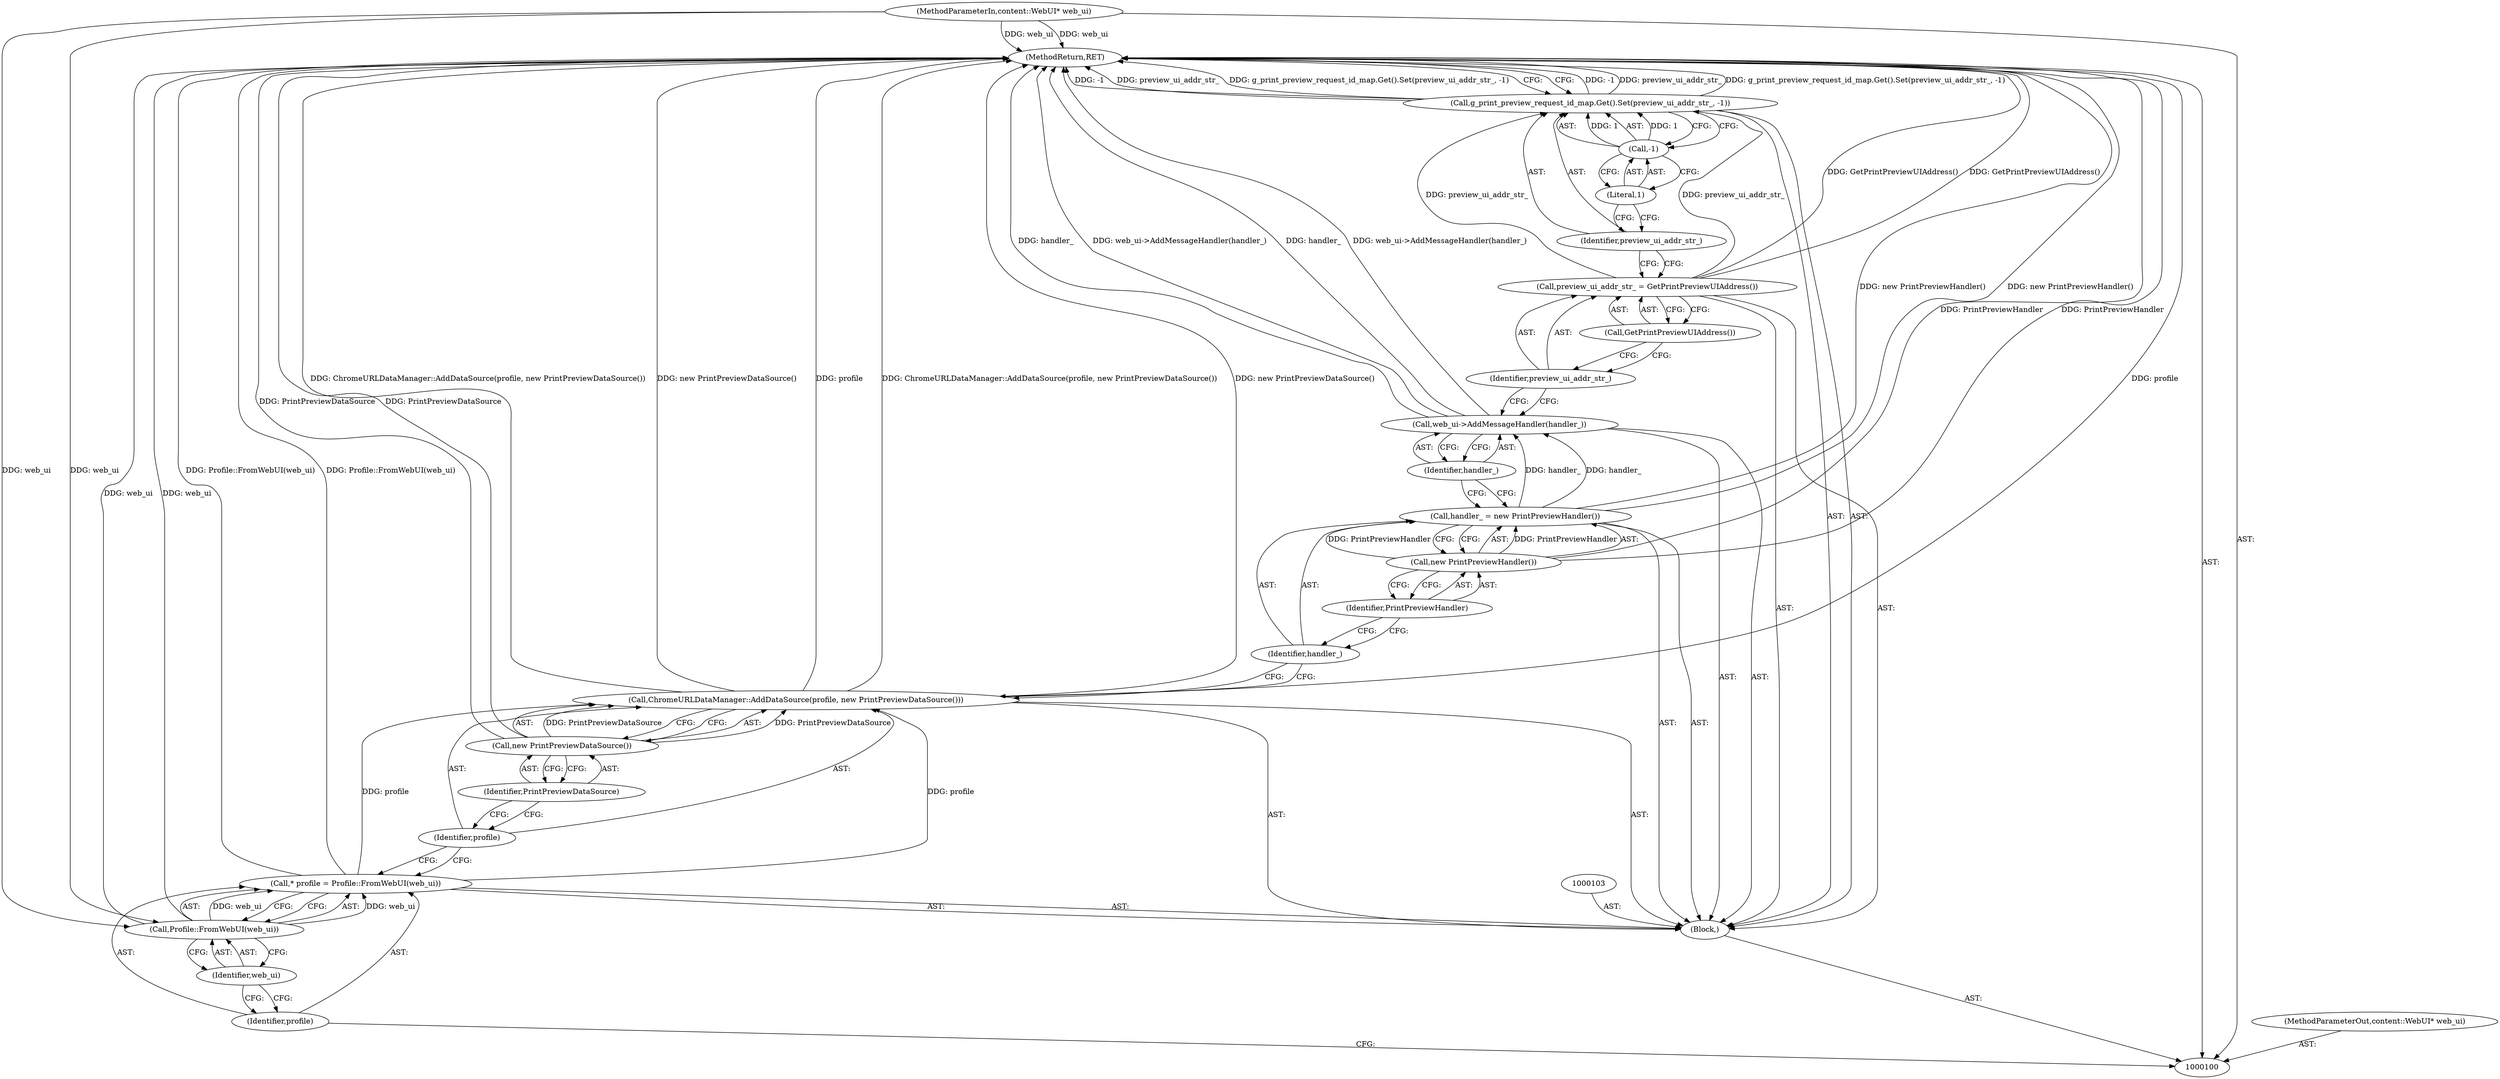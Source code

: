 digraph "1_Chrome_116d0963cadfbf55ef2ec3d13781987c4d80517a_21" {
"1000125" [label="(MethodReturn,RET)"];
"1000101" [label="(MethodParameterIn,content::WebUI* web_ui)"];
"1000166" [label="(MethodParameterOut,content::WebUI* web_ui)"];
"1000114" [label="(Call,new PrintPreviewHandler())"];
"1000115" [label="(Identifier,PrintPreviewHandler)"];
"1000112" [label="(Call,handler_ = new PrintPreviewHandler())"];
"1000113" [label="(Identifier,handler_)"];
"1000117" [label="(Identifier,handler_)"];
"1000116" [label="(Call,web_ui->AddMessageHandler(handler_))"];
"1000118" [label="(Call,preview_ui_addr_str_ = GetPrintPreviewUIAddress())"];
"1000119" [label="(Identifier,preview_ui_addr_str_)"];
"1000120" [label="(Call,GetPrintPreviewUIAddress())"];
"1000121" [label="(Call,g_print_preview_request_id_map.Get().Set(preview_ui_addr_str_, -1))"];
"1000122" [label="(Identifier,preview_ui_addr_str_)"];
"1000123" [label="(Call,-1)"];
"1000124" [label="(Literal,1)"];
"1000102" [label="(Block,)"];
"1000105" [label="(Identifier,profile)"];
"1000106" [label="(Call,Profile::FromWebUI(web_ui))"];
"1000107" [label="(Identifier,web_ui)"];
"1000104" [label="(Call,* profile = Profile::FromWebUI(web_ui))"];
"1000108" [label="(Call,ChromeURLDataManager::AddDataSource(profile, new PrintPreviewDataSource()))"];
"1000109" [label="(Identifier,profile)"];
"1000110" [label="(Call,new PrintPreviewDataSource())"];
"1000111" [label="(Identifier,PrintPreviewDataSource)"];
"1000125" -> "1000100"  [label="AST: "];
"1000125" -> "1000121"  [label="CFG: "];
"1000116" -> "1000125"  [label="DDG: handler_"];
"1000116" -> "1000125"  [label="DDG: web_ui->AddMessageHandler(handler_)"];
"1000108" -> "1000125"  [label="DDG: ChromeURLDataManager::AddDataSource(profile, new PrintPreviewDataSource())"];
"1000108" -> "1000125"  [label="DDG: new PrintPreviewDataSource()"];
"1000108" -> "1000125"  [label="DDG: profile"];
"1000106" -> "1000125"  [label="DDG: web_ui"];
"1000112" -> "1000125"  [label="DDG: new PrintPreviewHandler()"];
"1000121" -> "1000125"  [label="DDG: -1"];
"1000121" -> "1000125"  [label="DDG: preview_ui_addr_str_"];
"1000121" -> "1000125"  [label="DDG: g_print_preview_request_id_map.Get().Set(preview_ui_addr_str_, -1)"];
"1000114" -> "1000125"  [label="DDG: PrintPreviewHandler"];
"1000101" -> "1000125"  [label="DDG: web_ui"];
"1000118" -> "1000125"  [label="DDG: GetPrintPreviewUIAddress()"];
"1000110" -> "1000125"  [label="DDG: PrintPreviewDataSource"];
"1000104" -> "1000125"  [label="DDG: Profile::FromWebUI(web_ui)"];
"1000101" -> "1000100"  [label="AST: "];
"1000101" -> "1000125"  [label="DDG: web_ui"];
"1000101" -> "1000106"  [label="DDG: web_ui"];
"1000166" -> "1000100"  [label="AST: "];
"1000114" -> "1000112"  [label="AST: "];
"1000114" -> "1000115"  [label="CFG: "];
"1000115" -> "1000114"  [label="AST: "];
"1000112" -> "1000114"  [label="CFG: "];
"1000114" -> "1000125"  [label="DDG: PrintPreviewHandler"];
"1000114" -> "1000112"  [label="DDG: PrintPreviewHandler"];
"1000115" -> "1000114"  [label="AST: "];
"1000115" -> "1000113"  [label="CFG: "];
"1000114" -> "1000115"  [label="CFG: "];
"1000112" -> "1000102"  [label="AST: "];
"1000112" -> "1000114"  [label="CFG: "];
"1000113" -> "1000112"  [label="AST: "];
"1000114" -> "1000112"  [label="AST: "];
"1000117" -> "1000112"  [label="CFG: "];
"1000112" -> "1000125"  [label="DDG: new PrintPreviewHandler()"];
"1000114" -> "1000112"  [label="DDG: PrintPreviewHandler"];
"1000112" -> "1000116"  [label="DDG: handler_"];
"1000113" -> "1000112"  [label="AST: "];
"1000113" -> "1000108"  [label="CFG: "];
"1000115" -> "1000113"  [label="CFG: "];
"1000117" -> "1000116"  [label="AST: "];
"1000117" -> "1000112"  [label="CFG: "];
"1000116" -> "1000117"  [label="CFG: "];
"1000116" -> "1000102"  [label="AST: "];
"1000116" -> "1000117"  [label="CFG: "];
"1000117" -> "1000116"  [label="AST: "];
"1000119" -> "1000116"  [label="CFG: "];
"1000116" -> "1000125"  [label="DDG: handler_"];
"1000116" -> "1000125"  [label="DDG: web_ui->AddMessageHandler(handler_)"];
"1000112" -> "1000116"  [label="DDG: handler_"];
"1000118" -> "1000102"  [label="AST: "];
"1000118" -> "1000120"  [label="CFG: "];
"1000119" -> "1000118"  [label="AST: "];
"1000120" -> "1000118"  [label="AST: "];
"1000122" -> "1000118"  [label="CFG: "];
"1000118" -> "1000125"  [label="DDG: GetPrintPreviewUIAddress()"];
"1000118" -> "1000121"  [label="DDG: preview_ui_addr_str_"];
"1000119" -> "1000118"  [label="AST: "];
"1000119" -> "1000116"  [label="CFG: "];
"1000120" -> "1000119"  [label="CFG: "];
"1000120" -> "1000118"  [label="AST: "];
"1000120" -> "1000119"  [label="CFG: "];
"1000118" -> "1000120"  [label="CFG: "];
"1000121" -> "1000102"  [label="AST: "];
"1000121" -> "1000123"  [label="CFG: "];
"1000122" -> "1000121"  [label="AST: "];
"1000123" -> "1000121"  [label="AST: "];
"1000125" -> "1000121"  [label="CFG: "];
"1000121" -> "1000125"  [label="DDG: -1"];
"1000121" -> "1000125"  [label="DDG: preview_ui_addr_str_"];
"1000121" -> "1000125"  [label="DDG: g_print_preview_request_id_map.Get().Set(preview_ui_addr_str_, -1)"];
"1000118" -> "1000121"  [label="DDG: preview_ui_addr_str_"];
"1000123" -> "1000121"  [label="DDG: 1"];
"1000122" -> "1000121"  [label="AST: "];
"1000122" -> "1000118"  [label="CFG: "];
"1000124" -> "1000122"  [label="CFG: "];
"1000123" -> "1000121"  [label="AST: "];
"1000123" -> "1000124"  [label="CFG: "];
"1000124" -> "1000123"  [label="AST: "];
"1000121" -> "1000123"  [label="CFG: "];
"1000123" -> "1000121"  [label="DDG: 1"];
"1000124" -> "1000123"  [label="AST: "];
"1000124" -> "1000122"  [label="CFG: "];
"1000123" -> "1000124"  [label="CFG: "];
"1000102" -> "1000100"  [label="AST: "];
"1000103" -> "1000102"  [label="AST: "];
"1000104" -> "1000102"  [label="AST: "];
"1000108" -> "1000102"  [label="AST: "];
"1000112" -> "1000102"  [label="AST: "];
"1000116" -> "1000102"  [label="AST: "];
"1000118" -> "1000102"  [label="AST: "];
"1000121" -> "1000102"  [label="AST: "];
"1000105" -> "1000104"  [label="AST: "];
"1000105" -> "1000100"  [label="CFG: "];
"1000107" -> "1000105"  [label="CFG: "];
"1000106" -> "1000104"  [label="AST: "];
"1000106" -> "1000107"  [label="CFG: "];
"1000107" -> "1000106"  [label="AST: "];
"1000104" -> "1000106"  [label="CFG: "];
"1000106" -> "1000125"  [label="DDG: web_ui"];
"1000106" -> "1000104"  [label="DDG: web_ui"];
"1000101" -> "1000106"  [label="DDG: web_ui"];
"1000107" -> "1000106"  [label="AST: "];
"1000107" -> "1000105"  [label="CFG: "];
"1000106" -> "1000107"  [label="CFG: "];
"1000104" -> "1000102"  [label="AST: "];
"1000104" -> "1000106"  [label="CFG: "];
"1000105" -> "1000104"  [label="AST: "];
"1000106" -> "1000104"  [label="AST: "];
"1000109" -> "1000104"  [label="CFG: "];
"1000104" -> "1000125"  [label="DDG: Profile::FromWebUI(web_ui)"];
"1000106" -> "1000104"  [label="DDG: web_ui"];
"1000104" -> "1000108"  [label="DDG: profile"];
"1000108" -> "1000102"  [label="AST: "];
"1000108" -> "1000110"  [label="CFG: "];
"1000109" -> "1000108"  [label="AST: "];
"1000110" -> "1000108"  [label="AST: "];
"1000113" -> "1000108"  [label="CFG: "];
"1000108" -> "1000125"  [label="DDG: ChromeURLDataManager::AddDataSource(profile, new PrintPreviewDataSource())"];
"1000108" -> "1000125"  [label="DDG: new PrintPreviewDataSource()"];
"1000108" -> "1000125"  [label="DDG: profile"];
"1000104" -> "1000108"  [label="DDG: profile"];
"1000110" -> "1000108"  [label="DDG: PrintPreviewDataSource"];
"1000109" -> "1000108"  [label="AST: "];
"1000109" -> "1000104"  [label="CFG: "];
"1000111" -> "1000109"  [label="CFG: "];
"1000110" -> "1000108"  [label="AST: "];
"1000110" -> "1000111"  [label="CFG: "];
"1000111" -> "1000110"  [label="AST: "];
"1000108" -> "1000110"  [label="CFG: "];
"1000110" -> "1000125"  [label="DDG: PrintPreviewDataSource"];
"1000110" -> "1000108"  [label="DDG: PrintPreviewDataSource"];
"1000111" -> "1000110"  [label="AST: "];
"1000111" -> "1000109"  [label="CFG: "];
"1000110" -> "1000111"  [label="CFG: "];
}
